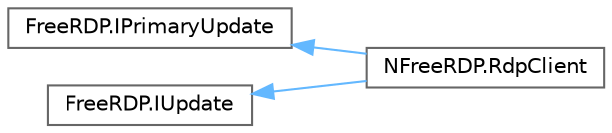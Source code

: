 digraph "Graphical Class Hierarchy"
{
 // LATEX_PDF_SIZE
  bgcolor="transparent";
  edge [fontname=Helvetica,fontsize=10,labelfontname=Helvetica,labelfontsize=10];
  node [fontname=Helvetica,fontsize=10,shape=box,height=0.2,width=0.4];
  rankdir="LR";
  Node0 [id="Node000000",label="FreeRDP.IPrimaryUpdate",height=0.2,width=0.4,color="grey40", fillcolor="white", style="filled",URL="$interface_free_r_d_p_1_1_i_primary_update.html",tooltip=" "];
  Node0 -> Node1 [id="edge163_Node000000_Node000001",dir="back",color="steelblue1",style="solid",tooltip=" "];
  Node1 [id="Node000001",label="NFreeRDP.RdpClient",height=0.2,width=0.4,color="grey40", fillcolor="white", style="filled",URL="$class_n_free_r_d_p_1_1_rdp_client.html",tooltip=" "];
  Node2 [id="Node000002",label="FreeRDP.IUpdate",height=0.2,width=0.4,color="grey40", fillcolor="white", style="filled",URL="$interface_free_r_d_p_1_1_i_update.html",tooltip=" "];
  Node2 -> Node1 [id="edge164_Node000002_Node000001",dir="back",color="steelblue1",style="solid",tooltip=" "];
}
